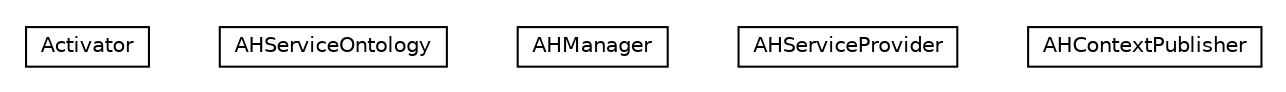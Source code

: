 #!/usr/local/bin/dot
#
# Class diagram 
# Generated by UMLGraph version R5_6-24-gf6e263 (http://www.umlgraph.org/)
#

digraph G {
	edge [fontname="Helvetica",fontsize=10,labelfontname="Helvetica",labelfontsize=10];
	node [fontname="Helvetica",fontsize=10,shape=plaintext];
	nodesep=0.25;
	ranksep=0.5;
	// org.universAAL.lddi.exporter.activityhub.Activator
	c767125 [label=<<table title="org.universAAL.lddi.exporter.activityhub.Activator" border="0" cellborder="1" cellspacing="0" cellpadding="2" port="p" href="./Activator.html">
		<tr><td><table border="0" cellspacing="0" cellpadding="1">
<tr><td align="center" balign="center"> Activator </td></tr>
		</table></td></tr>
		</table>>, URL="./Activator.html", fontname="Helvetica", fontcolor="black", fontsize=10.0];
	// org.universAAL.lddi.exporter.activityhub.AHServiceOntology
	c767126 [label=<<table title="org.universAAL.lddi.exporter.activityhub.AHServiceOntology" border="0" cellborder="1" cellspacing="0" cellpadding="2" port="p" href="./AHServiceOntology.html">
		<tr><td><table border="0" cellspacing="0" cellpadding="1">
<tr><td align="center" balign="center"> AHServiceOntology </td></tr>
		</table></td></tr>
		</table>>, URL="./AHServiceOntology.html", fontname="Helvetica", fontcolor="black", fontsize=10.0];
	// org.universAAL.lddi.exporter.activityhub.AHManager
	c767127 [label=<<table title="org.universAAL.lddi.exporter.activityhub.AHManager" border="0" cellborder="1" cellspacing="0" cellpadding="2" port="p" href="./AHManager.html">
		<tr><td><table border="0" cellspacing="0" cellpadding="1">
<tr><td align="center" balign="center"> AHManager </td></tr>
		</table></td></tr>
		</table>>, URL="./AHManager.html", fontname="Helvetica", fontcolor="black", fontsize=10.0];
	// org.universAAL.lddi.exporter.activityhub.AHServiceProvider
	c767128 [label=<<table title="org.universAAL.lddi.exporter.activityhub.AHServiceProvider" border="0" cellborder="1" cellspacing="0" cellpadding="2" port="p" href="./AHServiceProvider.html">
		<tr><td><table border="0" cellspacing="0" cellpadding="1">
<tr><td align="center" balign="center"> AHServiceProvider </td></tr>
		</table></td></tr>
		</table>>, URL="./AHServiceProvider.html", fontname="Helvetica", fontcolor="black", fontsize=10.0];
	// org.universAAL.lddi.exporter.activityhub.AHContextPublisher
	c767129 [label=<<table title="org.universAAL.lddi.exporter.activityhub.AHContextPublisher" border="0" cellborder="1" cellspacing="0" cellpadding="2" port="p" href="./AHContextPublisher.html">
		<tr><td><table border="0" cellspacing="0" cellpadding="1">
<tr><td align="center" balign="center"> AHContextPublisher </td></tr>
		</table></td></tr>
		</table>>, URL="./AHContextPublisher.html", fontname="Helvetica", fontcolor="black", fontsize=10.0];
}


